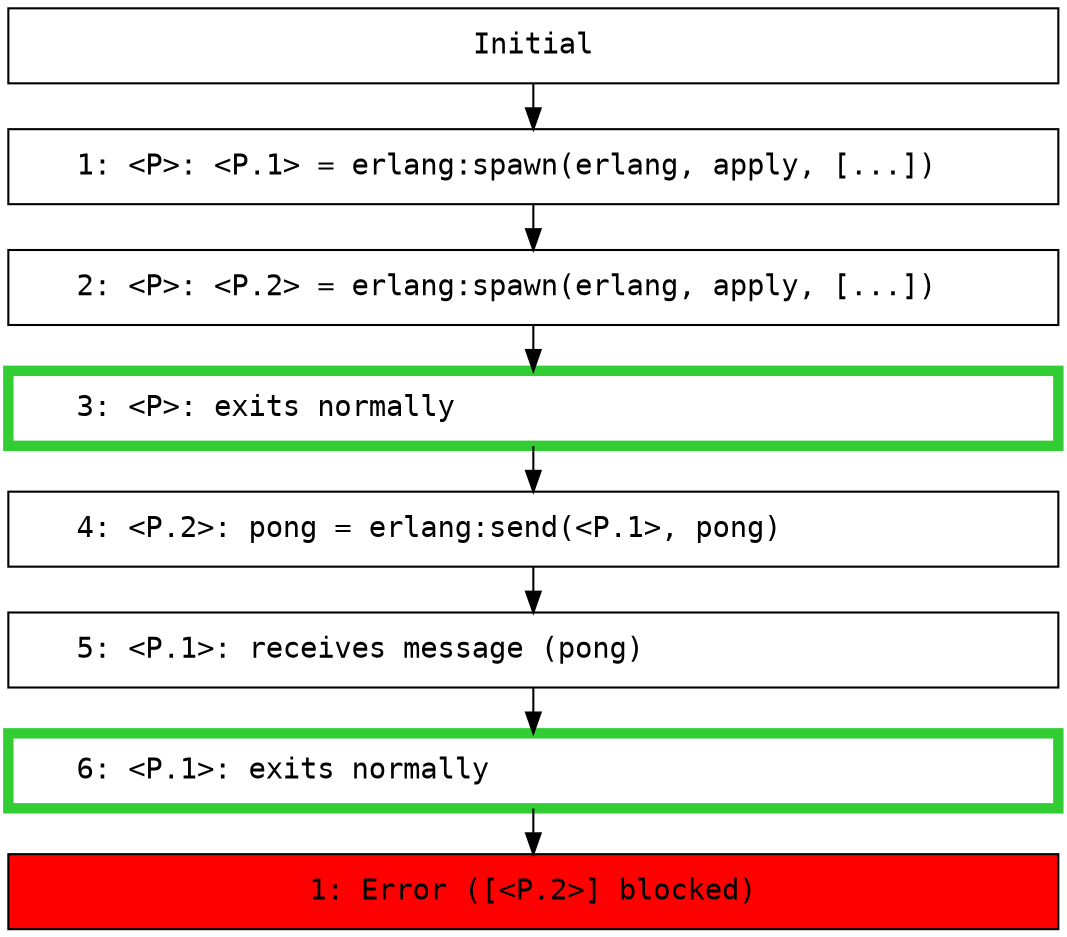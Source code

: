 digraph {
  graph [ranksep=0.3]
  node [shape=box,width=7,fontname=Monospace]
  "init" [label="Initial"];
  subgraph interleaving_1 {
    "{1,1}" [label="   1: <P>: <P.1> = erlang:spawn(erlang, apply, [...])\l"];
    "init" -> "{1,1}" [weight=1000];
    "{1,2}" [label="   2: <P>: <P.2> = erlang:spawn(erlang, apply, [...])\l"];
    "{1,1}" -> "{1,2}" [weight=1000];
    "{1,3}" [label="   3: <P>: exits normally\l",color=limegreen,penwidth=5];
    "{1,2}" -> "{1,3}" [weight=1000];
    "{1,4}" [label="   4: <P.2>: pong = erlang:send(<P.1>, pong)\l"];
    "{1,3}" -> "{1,4}" [weight=1000];
    "{1,5}" [label="   5: <P.1>: receives message (pong)\l"];
    "{1,4}" -> "{1,5}" [weight=1000];
    "{1,6}" [label="   6: <P.1>: exits normally\l",color=limegreen,penwidth=5];
    "{1,5}" -> "{1,6}" [weight=1000];
    "{1,final}" [label="1: Error ([<P.2>] blocked)",style=filled,fillcolor=red];
    "{1,6}" -> "{1,final}" [weight=1000];
  }
}
